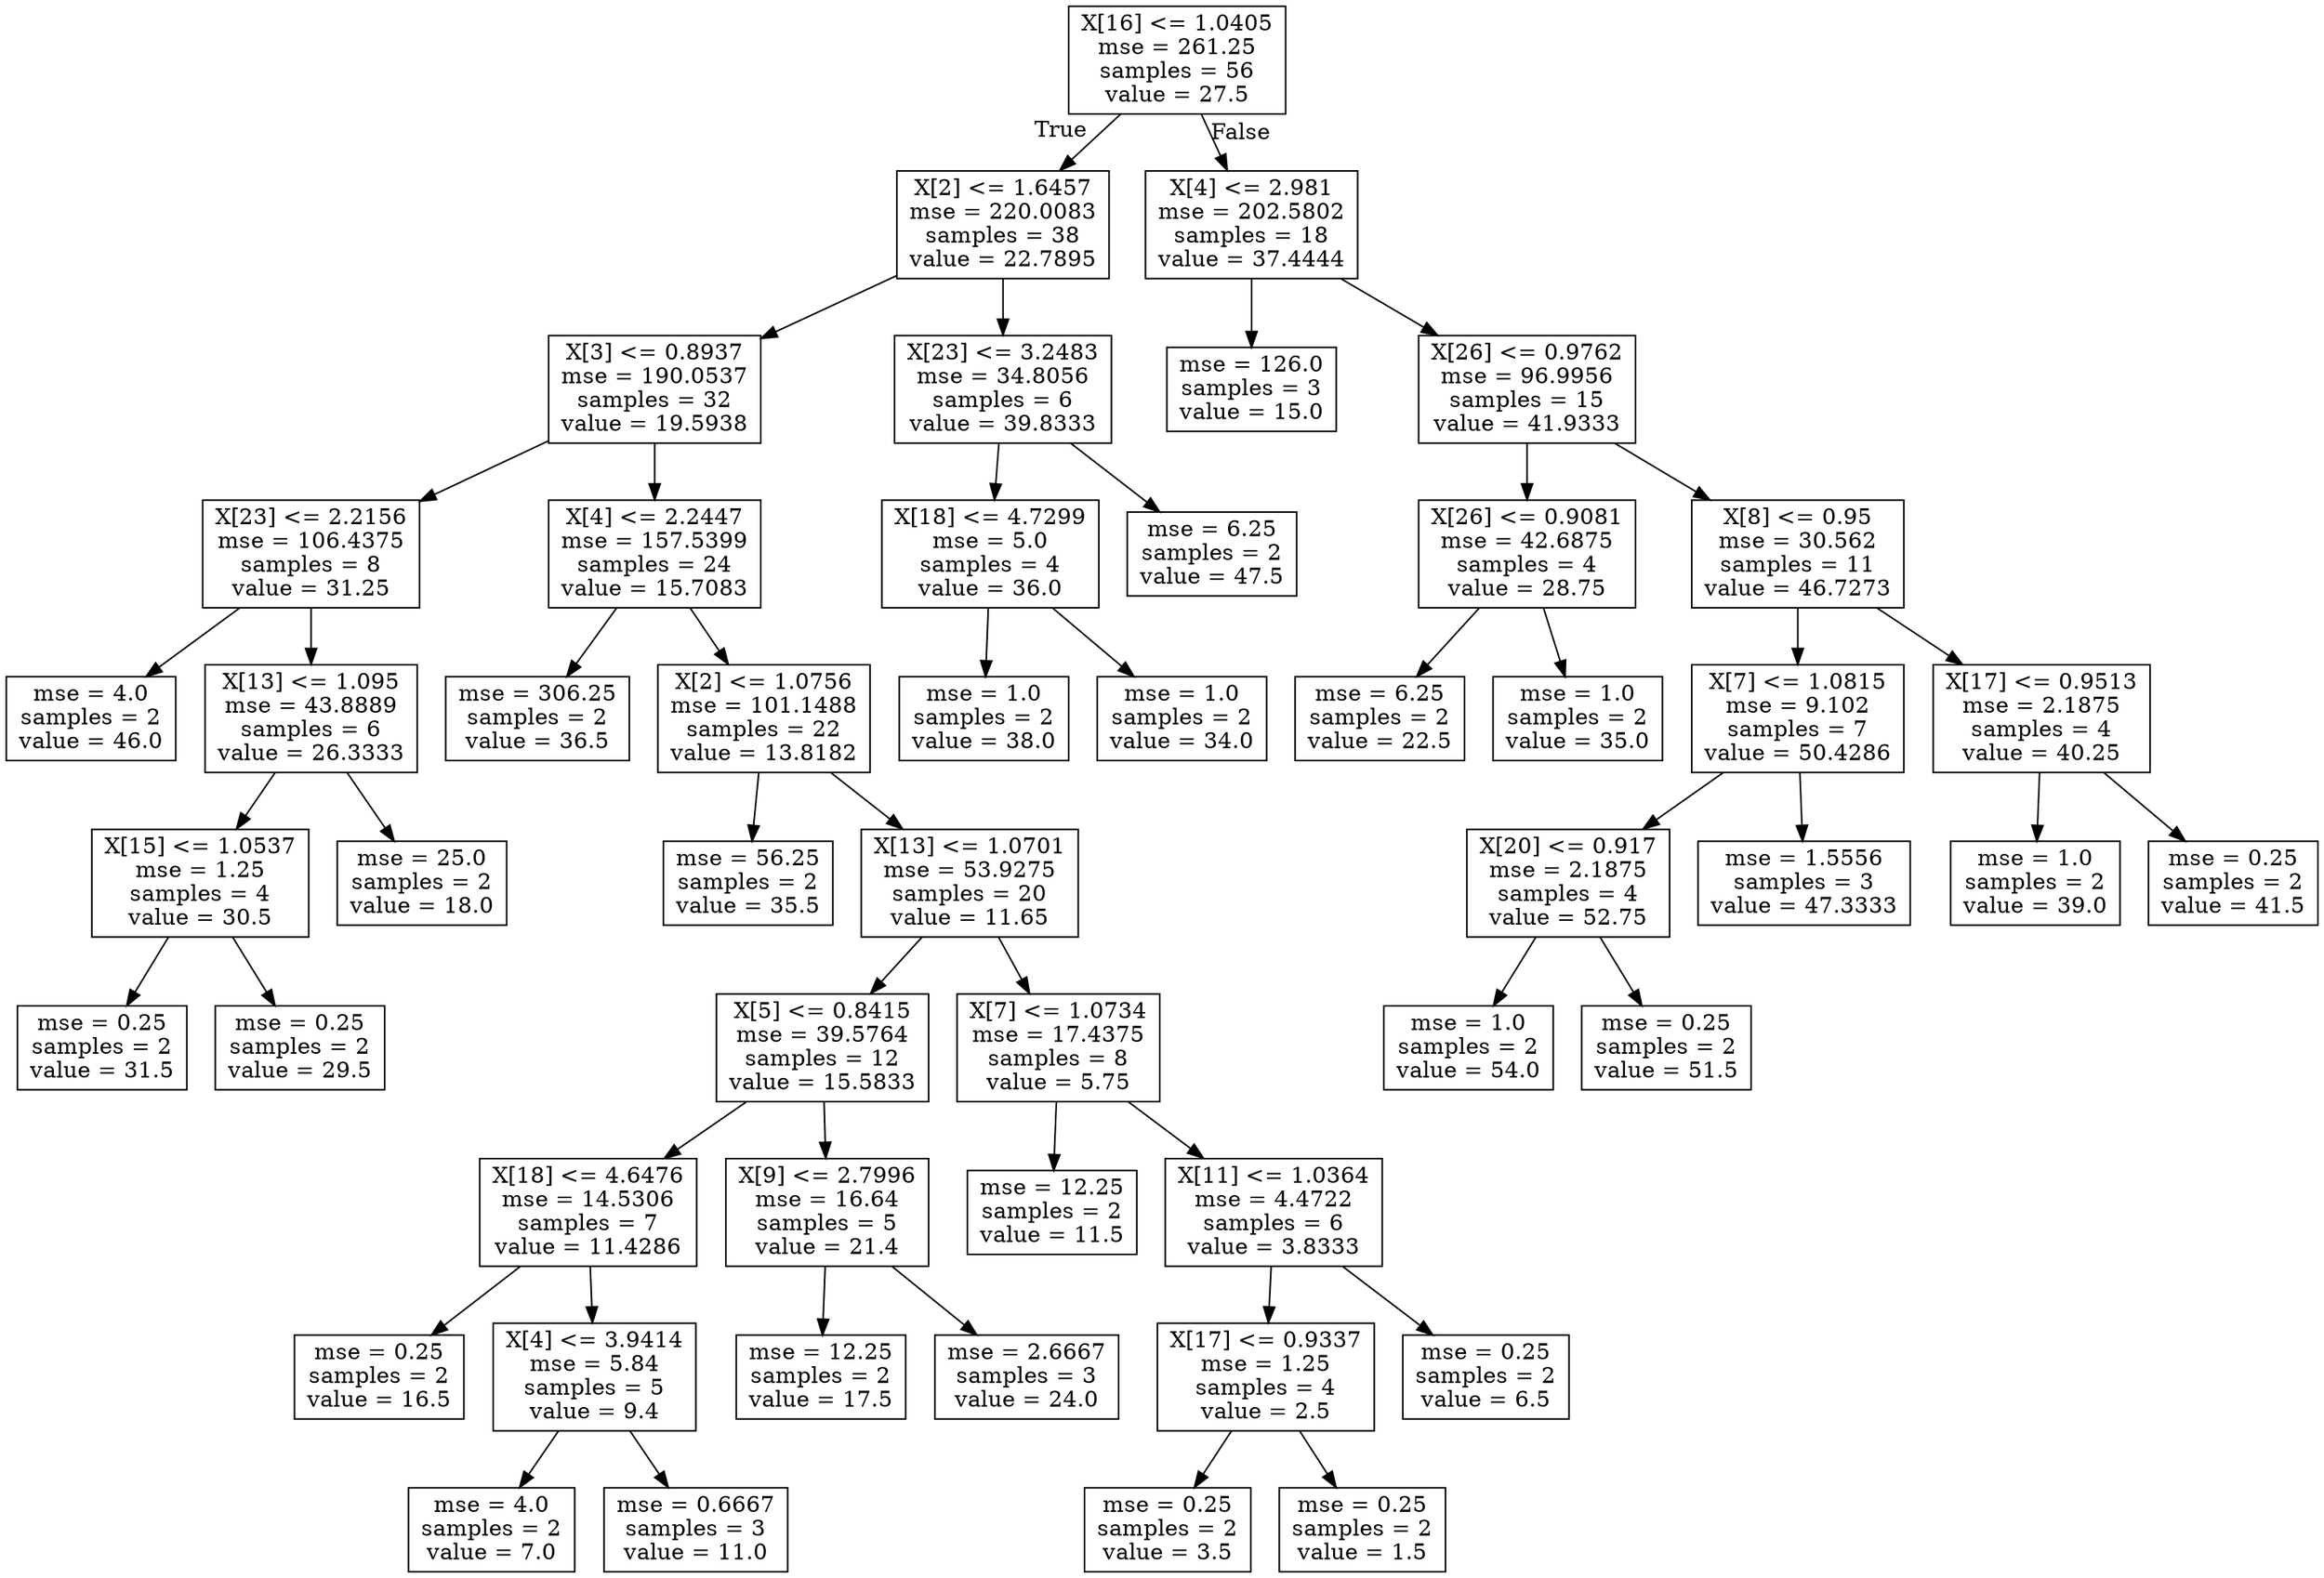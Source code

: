 digraph Tree {
node [shape=box] ;
0 [label="X[16] <= 1.0405\nmse = 261.25\nsamples = 56\nvalue = 27.5"] ;
1 [label="X[2] <= 1.6457\nmse = 220.0083\nsamples = 38\nvalue = 22.7895"] ;
0 -> 1 [labeldistance=2.5, labelangle=45, headlabel="True"] ;
2 [label="X[3] <= 0.8937\nmse = 190.0537\nsamples = 32\nvalue = 19.5938"] ;
1 -> 2 ;
3 [label="X[23] <= 2.2156\nmse = 106.4375\nsamples = 8\nvalue = 31.25"] ;
2 -> 3 ;
4 [label="mse = 4.0\nsamples = 2\nvalue = 46.0"] ;
3 -> 4 ;
5 [label="X[13] <= 1.095\nmse = 43.8889\nsamples = 6\nvalue = 26.3333"] ;
3 -> 5 ;
6 [label="X[15] <= 1.0537\nmse = 1.25\nsamples = 4\nvalue = 30.5"] ;
5 -> 6 ;
7 [label="mse = 0.25\nsamples = 2\nvalue = 31.5"] ;
6 -> 7 ;
8 [label="mse = 0.25\nsamples = 2\nvalue = 29.5"] ;
6 -> 8 ;
9 [label="mse = 25.0\nsamples = 2\nvalue = 18.0"] ;
5 -> 9 ;
10 [label="X[4] <= 2.2447\nmse = 157.5399\nsamples = 24\nvalue = 15.7083"] ;
2 -> 10 ;
11 [label="mse = 306.25\nsamples = 2\nvalue = 36.5"] ;
10 -> 11 ;
12 [label="X[2] <= 1.0756\nmse = 101.1488\nsamples = 22\nvalue = 13.8182"] ;
10 -> 12 ;
13 [label="mse = 56.25\nsamples = 2\nvalue = 35.5"] ;
12 -> 13 ;
14 [label="X[13] <= 1.0701\nmse = 53.9275\nsamples = 20\nvalue = 11.65"] ;
12 -> 14 ;
15 [label="X[5] <= 0.8415\nmse = 39.5764\nsamples = 12\nvalue = 15.5833"] ;
14 -> 15 ;
16 [label="X[18] <= 4.6476\nmse = 14.5306\nsamples = 7\nvalue = 11.4286"] ;
15 -> 16 ;
17 [label="mse = 0.25\nsamples = 2\nvalue = 16.5"] ;
16 -> 17 ;
18 [label="X[4] <= 3.9414\nmse = 5.84\nsamples = 5\nvalue = 9.4"] ;
16 -> 18 ;
19 [label="mse = 4.0\nsamples = 2\nvalue = 7.0"] ;
18 -> 19 ;
20 [label="mse = 0.6667\nsamples = 3\nvalue = 11.0"] ;
18 -> 20 ;
21 [label="X[9] <= 2.7996\nmse = 16.64\nsamples = 5\nvalue = 21.4"] ;
15 -> 21 ;
22 [label="mse = 12.25\nsamples = 2\nvalue = 17.5"] ;
21 -> 22 ;
23 [label="mse = 2.6667\nsamples = 3\nvalue = 24.0"] ;
21 -> 23 ;
24 [label="X[7] <= 1.0734\nmse = 17.4375\nsamples = 8\nvalue = 5.75"] ;
14 -> 24 ;
25 [label="mse = 12.25\nsamples = 2\nvalue = 11.5"] ;
24 -> 25 ;
26 [label="X[11] <= 1.0364\nmse = 4.4722\nsamples = 6\nvalue = 3.8333"] ;
24 -> 26 ;
27 [label="X[17] <= 0.9337\nmse = 1.25\nsamples = 4\nvalue = 2.5"] ;
26 -> 27 ;
28 [label="mse = 0.25\nsamples = 2\nvalue = 3.5"] ;
27 -> 28 ;
29 [label="mse = 0.25\nsamples = 2\nvalue = 1.5"] ;
27 -> 29 ;
30 [label="mse = 0.25\nsamples = 2\nvalue = 6.5"] ;
26 -> 30 ;
31 [label="X[23] <= 3.2483\nmse = 34.8056\nsamples = 6\nvalue = 39.8333"] ;
1 -> 31 ;
32 [label="X[18] <= 4.7299\nmse = 5.0\nsamples = 4\nvalue = 36.0"] ;
31 -> 32 ;
33 [label="mse = 1.0\nsamples = 2\nvalue = 38.0"] ;
32 -> 33 ;
34 [label="mse = 1.0\nsamples = 2\nvalue = 34.0"] ;
32 -> 34 ;
35 [label="mse = 6.25\nsamples = 2\nvalue = 47.5"] ;
31 -> 35 ;
36 [label="X[4] <= 2.981\nmse = 202.5802\nsamples = 18\nvalue = 37.4444"] ;
0 -> 36 [labeldistance=2.5, labelangle=-45, headlabel="False"] ;
37 [label="mse = 126.0\nsamples = 3\nvalue = 15.0"] ;
36 -> 37 ;
38 [label="X[26] <= 0.9762\nmse = 96.9956\nsamples = 15\nvalue = 41.9333"] ;
36 -> 38 ;
39 [label="X[26] <= 0.9081\nmse = 42.6875\nsamples = 4\nvalue = 28.75"] ;
38 -> 39 ;
40 [label="mse = 6.25\nsamples = 2\nvalue = 22.5"] ;
39 -> 40 ;
41 [label="mse = 1.0\nsamples = 2\nvalue = 35.0"] ;
39 -> 41 ;
42 [label="X[8] <= 0.95\nmse = 30.562\nsamples = 11\nvalue = 46.7273"] ;
38 -> 42 ;
43 [label="X[7] <= 1.0815\nmse = 9.102\nsamples = 7\nvalue = 50.4286"] ;
42 -> 43 ;
44 [label="X[20] <= 0.917\nmse = 2.1875\nsamples = 4\nvalue = 52.75"] ;
43 -> 44 ;
45 [label="mse = 1.0\nsamples = 2\nvalue = 54.0"] ;
44 -> 45 ;
46 [label="mse = 0.25\nsamples = 2\nvalue = 51.5"] ;
44 -> 46 ;
47 [label="mse = 1.5556\nsamples = 3\nvalue = 47.3333"] ;
43 -> 47 ;
48 [label="X[17] <= 0.9513\nmse = 2.1875\nsamples = 4\nvalue = 40.25"] ;
42 -> 48 ;
49 [label="mse = 1.0\nsamples = 2\nvalue = 39.0"] ;
48 -> 49 ;
50 [label="mse = 0.25\nsamples = 2\nvalue = 41.5"] ;
48 -> 50 ;
}